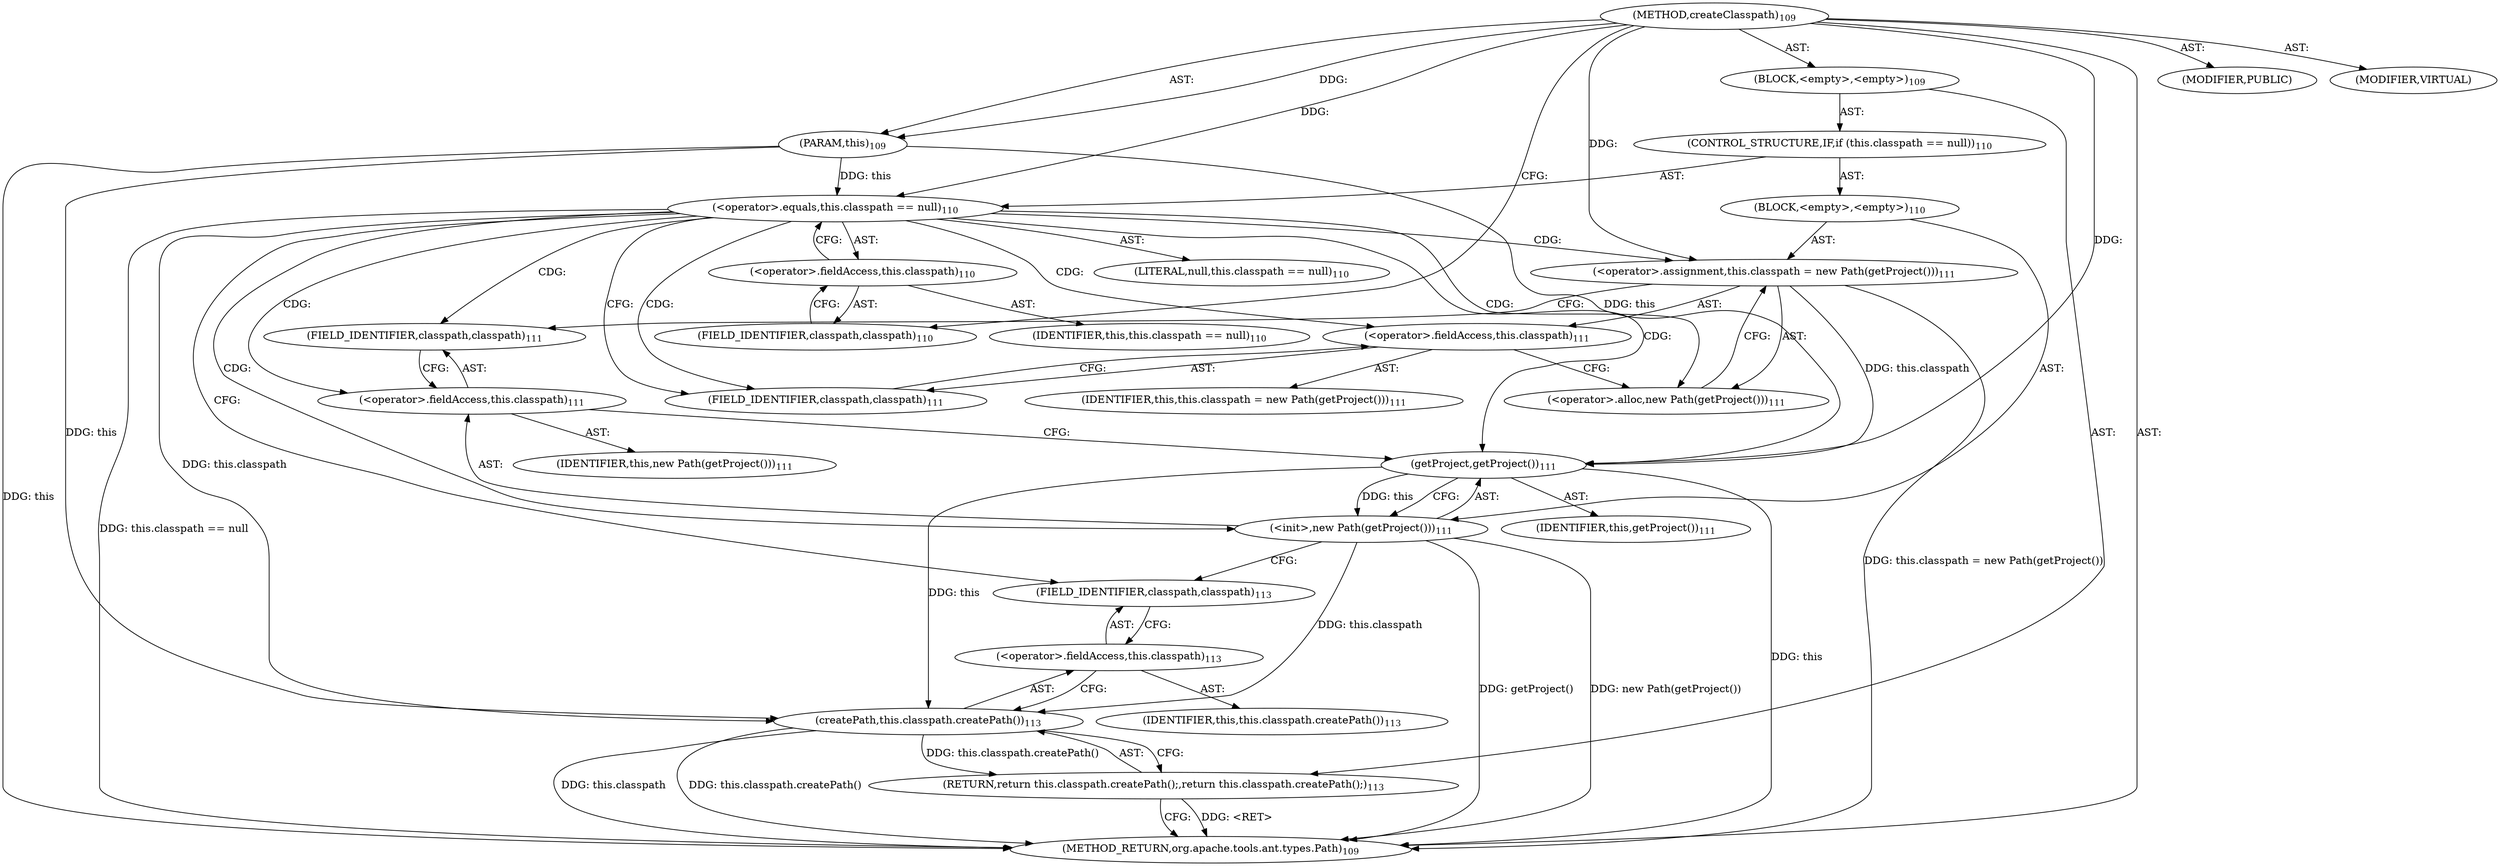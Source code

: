 digraph "createClasspath" {  
"111669149697" [label = <(METHOD,createClasspath)<SUB>109</SUB>> ]
"115964116993" [label = <(PARAM,this)<SUB>109</SUB>> ]
"25769803777" [label = <(BLOCK,&lt;empty&gt;,&lt;empty&gt;)<SUB>109</SUB>> ]
"47244640256" [label = <(CONTROL_STRUCTURE,IF,if (this.classpath == null))<SUB>110</SUB>> ]
"30064771074" [label = <(&lt;operator&gt;.equals,this.classpath == null)<SUB>110</SUB>> ]
"30064771075" [label = <(&lt;operator&gt;.fieldAccess,this.classpath)<SUB>110</SUB>> ]
"68719476737" [label = <(IDENTIFIER,this,this.classpath == null)<SUB>110</SUB>> ]
"55834574848" [label = <(FIELD_IDENTIFIER,classpath,classpath)<SUB>110</SUB>> ]
"90194313216" [label = <(LITERAL,null,this.classpath == null)<SUB>110</SUB>> ]
"25769803778" [label = <(BLOCK,&lt;empty&gt;,&lt;empty&gt;)<SUB>110</SUB>> ]
"30064771076" [label = <(&lt;operator&gt;.assignment,this.classpath = new Path(getProject()))<SUB>111</SUB>> ]
"30064771077" [label = <(&lt;operator&gt;.fieldAccess,this.classpath)<SUB>111</SUB>> ]
"68719476738" [label = <(IDENTIFIER,this,this.classpath = new Path(getProject()))<SUB>111</SUB>> ]
"55834574849" [label = <(FIELD_IDENTIFIER,classpath,classpath)<SUB>111</SUB>> ]
"30064771078" [label = <(&lt;operator&gt;.alloc,new Path(getProject()))<SUB>111</SUB>> ]
"30064771079" [label = <(&lt;init&gt;,new Path(getProject()))<SUB>111</SUB>> ]
"30064771080" [label = <(&lt;operator&gt;.fieldAccess,this.classpath)<SUB>111</SUB>> ]
"68719476799" [label = <(IDENTIFIER,this,new Path(getProject()))<SUB>111</SUB>> ]
"55834574850" [label = <(FIELD_IDENTIFIER,classpath,classpath)<SUB>111</SUB>> ]
"30064771081" [label = <(getProject,getProject())<SUB>111</SUB>> ]
"68719476739" [label = <(IDENTIFIER,this,getProject())<SUB>111</SUB>> ]
"146028888064" [label = <(RETURN,return this.classpath.createPath();,return this.classpath.createPath();)<SUB>113</SUB>> ]
"30064771082" [label = <(createPath,this.classpath.createPath())<SUB>113</SUB>> ]
"30064771083" [label = <(&lt;operator&gt;.fieldAccess,this.classpath)<SUB>113</SUB>> ]
"68719476740" [label = <(IDENTIFIER,this,this.classpath.createPath())<SUB>113</SUB>> ]
"55834574851" [label = <(FIELD_IDENTIFIER,classpath,classpath)<SUB>113</SUB>> ]
"133143986189" [label = <(MODIFIER,PUBLIC)> ]
"133143986190" [label = <(MODIFIER,VIRTUAL)> ]
"128849018881" [label = <(METHOD_RETURN,org.apache.tools.ant.types.Path)<SUB>109</SUB>> ]
  "111669149697" -> "115964116993"  [ label = "AST: "] 
  "111669149697" -> "25769803777"  [ label = "AST: "] 
  "111669149697" -> "133143986189"  [ label = "AST: "] 
  "111669149697" -> "133143986190"  [ label = "AST: "] 
  "111669149697" -> "128849018881"  [ label = "AST: "] 
  "25769803777" -> "47244640256"  [ label = "AST: "] 
  "25769803777" -> "146028888064"  [ label = "AST: "] 
  "47244640256" -> "30064771074"  [ label = "AST: "] 
  "47244640256" -> "25769803778"  [ label = "AST: "] 
  "30064771074" -> "30064771075"  [ label = "AST: "] 
  "30064771074" -> "90194313216"  [ label = "AST: "] 
  "30064771075" -> "68719476737"  [ label = "AST: "] 
  "30064771075" -> "55834574848"  [ label = "AST: "] 
  "25769803778" -> "30064771076"  [ label = "AST: "] 
  "25769803778" -> "30064771079"  [ label = "AST: "] 
  "30064771076" -> "30064771077"  [ label = "AST: "] 
  "30064771076" -> "30064771078"  [ label = "AST: "] 
  "30064771077" -> "68719476738"  [ label = "AST: "] 
  "30064771077" -> "55834574849"  [ label = "AST: "] 
  "30064771079" -> "30064771080"  [ label = "AST: "] 
  "30064771079" -> "30064771081"  [ label = "AST: "] 
  "30064771080" -> "68719476799"  [ label = "AST: "] 
  "30064771080" -> "55834574850"  [ label = "AST: "] 
  "30064771081" -> "68719476739"  [ label = "AST: "] 
  "146028888064" -> "30064771082"  [ label = "AST: "] 
  "30064771082" -> "30064771083"  [ label = "AST: "] 
  "30064771083" -> "68719476740"  [ label = "AST: "] 
  "30064771083" -> "55834574851"  [ label = "AST: "] 
  "146028888064" -> "128849018881"  [ label = "CFG: "] 
  "30064771074" -> "55834574849"  [ label = "CFG: "] 
  "30064771074" -> "55834574851"  [ label = "CFG: "] 
  "30064771082" -> "146028888064"  [ label = "CFG: "] 
  "30064771075" -> "30064771074"  [ label = "CFG: "] 
  "30064771076" -> "55834574850"  [ label = "CFG: "] 
  "30064771079" -> "55834574851"  [ label = "CFG: "] 
  "30064771083" -> "30064771082"  [ label = "CFG: "] 
  "55834574848" -> "30064771075"  [ label = "CFG: "] 
  "30064771077" -> "30064771078"  [ label = "CFG: "] 
  "30064771078" -> "30064771076"  [ label = "CFG: "] 
  "30064771080" -> "30064771081"  [ label = "CFG: "] 
  "30064771081" -> "30064771079"  [ label = "CFG: "] 
  "55834574851" -> "30064771083"  [ label = "CFG: "] 
  "55834574849" -> "30064771077"  [ label = "CFG: "] 
  "55834574850" -> "30064771080"  [ label = "CFG: "] 
  "111669149697" -> "55834574848"  [ label = "CFG: "] 
  "146028888064" -> "128849018881"  [ label = "DDG: &lt;RET&gt;"] 
  "115964116993" -> "128849018881"  [ label = "DDG: this"] 
  "30064771074" -> "128849018881"  [ label = "DDG: this.classpath == null"] 
  "30064771076" -> "128849018881"  [ label = "DDG: this.classpath = new Path(getProject())"] 
  "30064771081" -> "128849018881"  [ label = "DDG: this"] 
  "30064771079" -> "128849018881"  [ label = "DDG: getProject()"] 
  "30064771079" -> "128849018881"  [ label = "DDG: new Path(getProject())"] 
  "30064771082" -> "128849018881"  [ label = "DDG: this.classpath"] 
  "30064771082" -> "128849018881"  [ label = "DDG: this.classpath.createPath()"] 
  "111669149697" -> "115964116993"  [ label = "DDG: "] 
  "30064771082" -> "146028888064"  [ label = "DDG: this.classpath.createPath()"] 
  "115964116993" -> "30064771074"  [ label = "DDG: this"] 
  "111669149697" -> "30064771074"  [ label = "DDG: "] 
  "111669149697" -> "30064771076"  [ label = "DDG: "] 
  "115964116993" -> "30064771082"  [ label = "DDG: this"] 
  "30064771074" -> "30064771082"  [ label = "DDG: this.classpath"] 
  "30064771079" -> "30064771082"  [ label = "DDG: this.classpath"] 
  "30064771081" -> "30064771082"  [ label = "DDG: this"] 
  "30064771081" -> "30064771079"  [ label = "DDG: this"] 
  "115964116993" -> "30064771081"  [ label = "DDG: this"] 
  "30064771076" -> "30064771081"  [ label = "DDG: this.classpath"] 
  "111669149697" -> "30064771081"  [ label = "DDG: "] 
  "30064771074" -> "30064771076"  [ label = "CDG: "] 
  "30064771074" -> "30064771078"  [ label = "CDG: "] 
  "30064771074" -> "30064771077"  [ label = "CDG: "] 
  "30064771074" -> "30064771080"  [ label = "CDG: "] 
  "30064771074" -> "30064771079"  [ label = "CDG: "] 
  "30064771074" -> "30064771081"  [ label = "CDG: "] 
  "30064771074" -> "55834574850"  [ label = "CDG: "] 
  "30064771074" -> "55834574849"  [ label = "CDG: "] 
}
